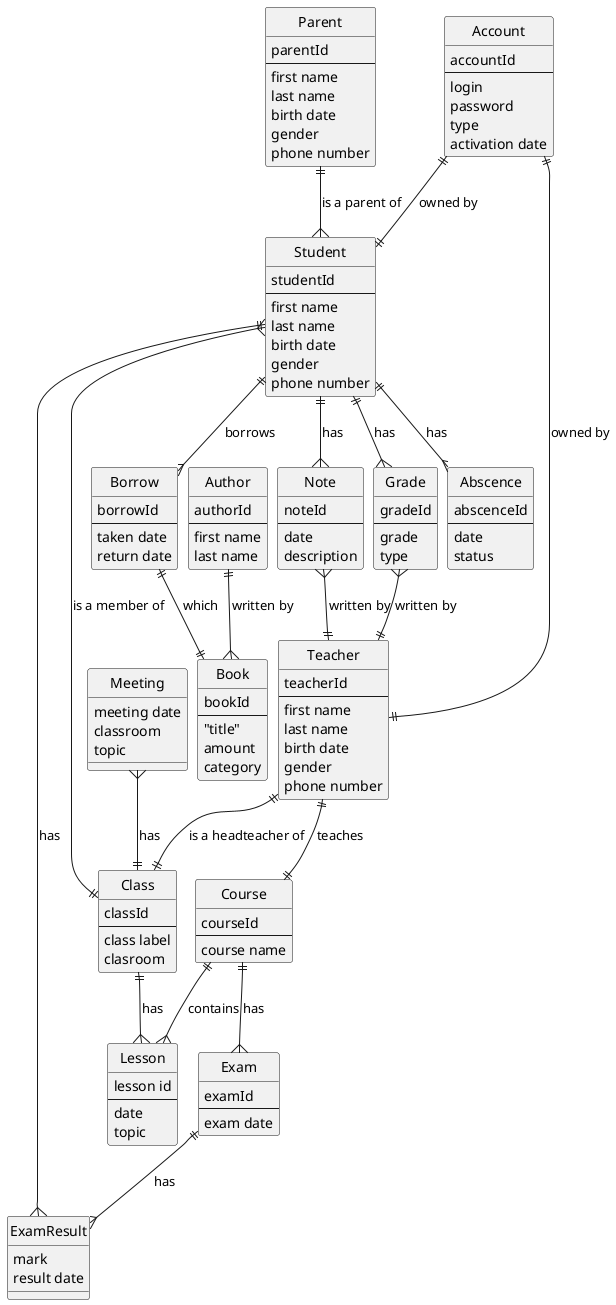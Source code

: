 @startuml
hide circle

skinparam nodesep 10
skinparam ranksep 15
entity "Account" as ac {
    accountId
    --
    login
    password
    type
    activation date
}
entity "Student" as stu {
    studentId
    --
    first name
    last name 
    birth date
    gender
    phone number
}
entity "Teacher" as tea {
    teacherId
    --
    first name
    last name 
    birth date
    gender
    phone number
}
entity "Parent" as par {
    parentId
    --
    first name
    last name 
    birth date
    gender
    phone number
}
entity "Abscence" as abs{
    abscenceId
    --
    date
    status
}
entity "Borrow" as bo{
    borrowId
    --
    taken date
    return date
}
entity "Book" as book{
    bookId
    --
    "title"
    amount
    category
}
entity "Author" as au{
    authorId
    --
    first name
    last name
}
entity "Course" as co{
    courseId
    --
    course name
}
entity "Lesson" as le{
    lesson id
    --
    date
    topic
}
entity "Class" as cl{
    classId 
    --
    class label
    clasroom
}
entity "Exam" as ex{
    examId
    --
    exam date
}
entity "ExamResult" as exR{
    mark
    result date
}
entity "Meeting" as me{
    meeting date
    classroom 
    topic 
}
entity "Note" as no{
    noteId
    --
    date 
    description
}
entity "Grade" as gr{
    gradeId
    --
    grade
    type
}
 ' zero to one |o--
 ' exactly one ||--
 ' zero or many }o--
 ' one or many }|--
stu }----|| cl : "is a member of"
stu ||----{ no: "has"
no }----|| tea: "written by"
stu ||----{ gr : "has"
gr }----|| tea: "written by"
stu ||----{ bo : "borrows"
bo ||----|| book : "which"
au ||----{ book : "written by"
ac ||----|| stu : "owned by"
ac ||----|| tea : "owned by"
par ||----{ stu : "is a parent of"
stu ||----{ abs : "has"
tea ||----|| co : "teaches"
tea ||----|| cl : "is a headteacher of"
co ||----{ le : "contains"
co ||----{ ex : "has"
ex ||----{ exR : "has"
me }----|| cl : "has"
cl ||----{ le: "has"
stu ||-----{ exR: "has"
@enduml